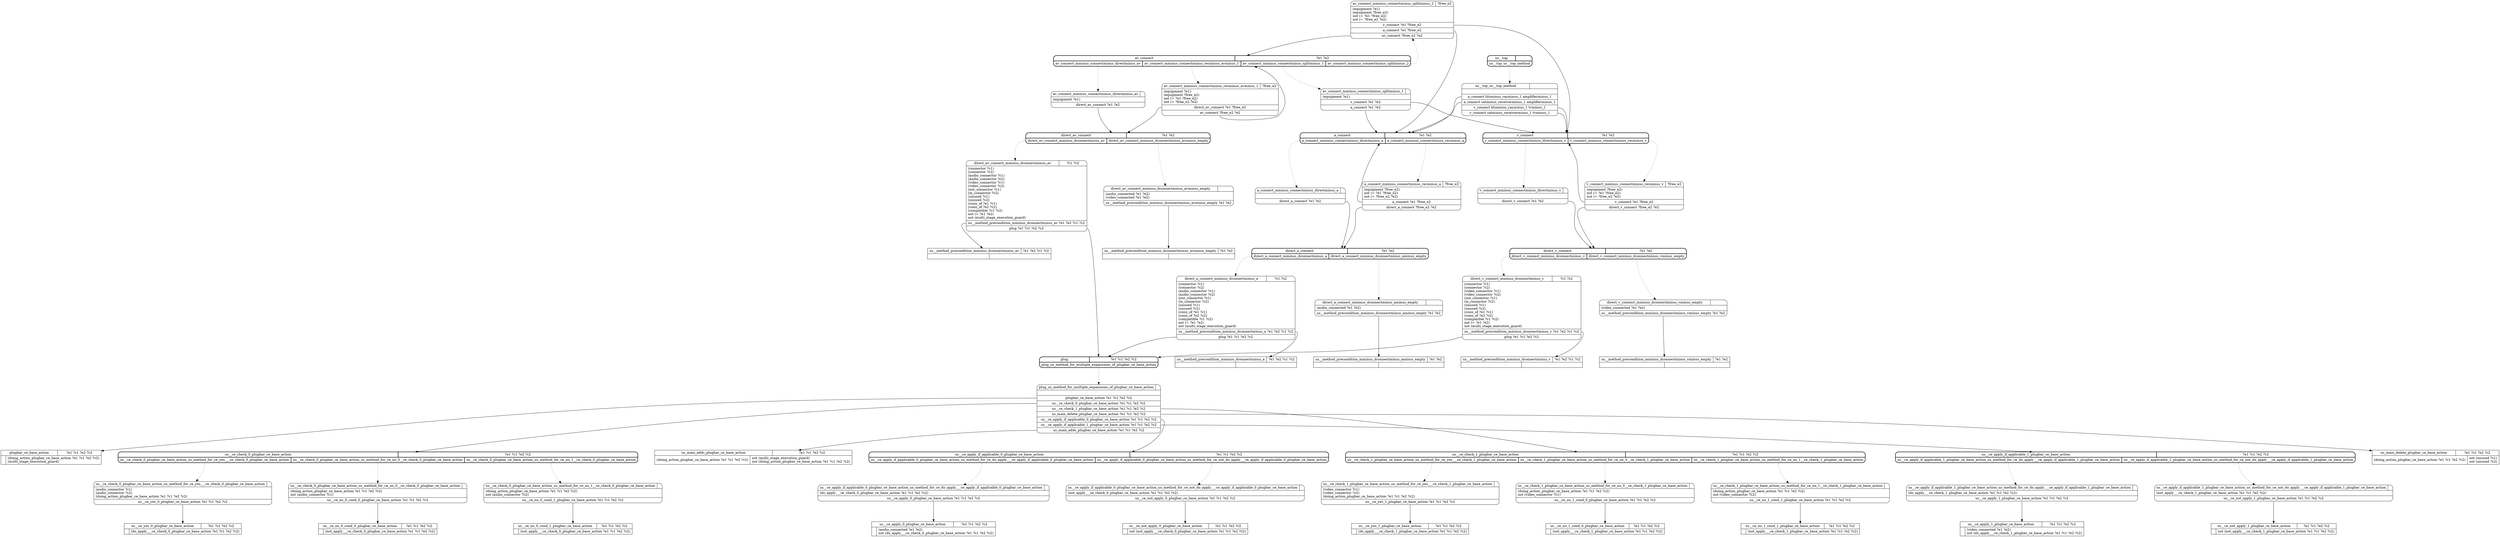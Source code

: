 // Generated by Hype
digraph "d" {
  nodesep=1
  ranksep=1
  // Operators
  "us__ce_yes_0_plugbar_ce_base_action" [
    shape=record
    label="{{us__ce_yes_0_plugbar_ce_base_action|?e1 ?c1 ?e2 ?c2}|{|(do_apply___ce_check_0_plugbar_ce_base_action ?e1 ?c1 ?e2 ?c2)\l}}"
  ]
  "us__ce_no_0_cond_0_plugbar_ce_base_action" [
    shape=record
    label="{{us__ce_no_0_cond_0_plugbar_ce_base_action|?e1 ?c1 ?e2 ?c2}|{|(not_apply___ce_check_0_plugbar_ce_base_action ?e1 ?c1 ?e2 ?c2)\l}}"
  ]
  "us__ce_no_0_cond_1_plugbar_ce_base_action" [
    shape=record
    label="{{us__ce_no_0_cond_1_plugbar_ce_base_action|?e1 ?c1 ?e2 ?c2}|{|(not_apply___ce_check_0_plugbar_ce_base_action ?e1 ?c1 ?e2 ?c2)\l}}"
  ]
  "us__ce_apply_0_plugbar_ce_base_action" [
    shape=record
    label="{{us__ce_apply_0_plugbar_ce_base_action|?e1 ?c1 ?e2 ?c2}|{|(audio_connected ?e1 ?e2)\lnot (do_apply___ce_check_0_plugbar_ce_base_action ?e1 ?c1 ?e2 ?c2)\l}}"
  ]
  "us__ce_not_apply_0_plugbar_ce_base_action" [
    shape=record
    label="{{us__ce_not_apply_0_plugbar_ce_base_action|?e1 ?c1 ?e2 ?c2}|{|not (not_apply___ce_check_0_plugbar_ce_base_action ?e1 ?c1 ?e2 ?c2)\l}}"
  ]
  "us__ce_yes_1_plugbar_ce_base_action" [
    shape=record
    label="{{us__ce_yes_1_plugbar_ce_base_action|?e1 ?c1 ?e2 ?c2}|{|(do_apply___ce_check_1_plugbar_ce_base_action ?e1 ?c1 ?e2 ?c2)\l}}"
  ]
  "us__ce_no_1_cond_0_plugbar_ce_base_action" [
    shape=record
    label="{{us__ce_no_1_cond_0_plugbar_ce_base_action|?e1 ?c1 ?e2 ?c2}|{|(not_apply___ce_check_1_plugbar_ce_base_action ?e1 ?c1 ?e2 ?c2)\l}}"
  ]
  "us__ce_no_1_cond_1_plugbar_ce_base_action" [
    shape=record
    label="{{us__ce_no_1_cond_1_plugbar_ce_base_action|?e1 ?c1 ?e2 ?c2}|{|(not_apply___ce_check_1_plugbar_ce_base_action ?e1 ?c1 ?e2 ?c2)\l}}"
  ]
  "us__ce_apply_1_plugbar_ce_base_action" [
    shape=record
    label="{{us__ce_apply_1_plugbar_ce_base_action|?e1 ?c1 ?e2 ?c2}|{|(video_connected ?e1 ?e2)\lnot (do_apply___ce_check_1_plugbar_ce_base_action ?e1 ?c1 ?e2 ?c2)\l}}"
  ]
  "us__ce_not_apply_1_plugbar_ce_base_action" [
    shape=record
    label="{{us__ce_not_apply_1_plugbar_ce_base_action|?e1 ?c1 ?e2 ?c2}|{|not (not_apply___ce_check_1_plugbar_ce_base_action ?e1 ?c1 ?e2 ?c2)\l}}"
  ]
  "us_main_delete_plugbar_ce_base_action" [
    shape=record
    label="{{us_main_delete_plugbar_ce_base_action|?e1 ?c1 ?e2 ?c2}|{(doing_action_plugbar_ce_base_action ?e1 ?c1 ?e2 ?c2)\l|not (unused ?c1)\lnot (unused ?c2)\l}}"
  ]
  "us_main_adds_plugbar_ce_base_action" [
    shape=record
    label="{{us_main_adds_plugbar_ce_base_action|?e1 ?c1 ?e2 ?c2}|{(doing_action_plugbar_ce_base_action ?e1 ?c1 ?e2 ?c2)\l|not (multi_stage_execution_guard)\lnot (doing_action_plugbar_ce_base_action ?e1 ?c1 ?e2 ?c2)\l}}"
  ]
  "plugbar_ce_base_action" [
    shape=record
    label="{{plugbar_ce_base_action|?e1 ?c1 ?e2 ?c2}|{|(doing_action_plugbar_ce_base_action ?e1 ?c1 ?e2 ?c2)\l(multi_stage_execution_guard)\l}}"
  ]
  "us__method_precondition_mminus_dconnectminus_a" [
    shape=record
    label="{{us__method_precondition_mminus_dconnectminus_a|?e1 ?e2 ?c1 ?c2}|{|}}"
  ]
  "us__method_precondition_mminus_dconnectminus_aminus_empty" [
    shape=record
    label="{{us__method_precondition_mminus_dconnectminus_aminus_empty|?e1 ?e2}|{|}}"
  ]
  "us__method_precondition_mminus_dconnectminus_av" [
    shape=record
    label="{{us__method_precondition_mminus_dconnectminus_av|?e1 ?e2 ?c1 ?c2}|{|}}"
  ]
  "us__method_precondition_mminus_dconnectminus_avminus_empty" [
    shape=record
    label="{{us__method_precondition_mminus_dconnectminus_avminus_empty|?e1 ?e2}|{|}}"
  ]
  "us__method_precondition_mminus_dconnectminus_v" [
    shape=record
    label="{{us__method_precondition_mminus_dconnectminus_v|?e1 ?e2 ?c1 ?c2}|{|}}"
  ]
  "us__method_precondition_mminus_dconnectminus_vminus_empty" [
    shape=record
    label="{{us__method_precondition_mminus_dconnectminus_vminus_empty|?e1 ?e2}|{|}}"
  ]
  // Methods
  "us__ce_check_0_plugbar_ce_base_action" [
    shape=Mrecord
    style=bold
    label="{{us__ce_check_0_plugbar_ce_base_action|?e1 ?c1 ?e2 ?c2}|{<n0>us__ce_check_0_plugbar_ce_base_action_us_method_for_ce_yes___ce_check_0_plugbar_ce_base_action|<n1>us__ce_check_0_plugbar_ce_base_action_us_method_for_ce_no_0__ce_check_0_plugbar_ce_base_action|<n2>us__ce_check_0_plugbar_ce_base_action_us_method_for_ce_no_1__ce_check_0_plugbar_ce_base_action}}"
  ]
  "label_us__ce_check_0_plugbar_ce_base_action_us_method_for_ce_yes___ce_check_0_plugbar_ce_base_action" [
    shape=Mrecord
    label="{{us__ce_check_0_plugbar_ce_base_action_us_method_for_ce_yes___ce_check_0_plugbar_ce_base_action|}|(audio_connector ?c1)\l(audio_connector ?c2)\l(doing_action_plugbar_ce_base_action ?e1 ?c1 ?e2 ?c2)\l|<n0>us__ce_yes_0_plugbar_ce_base_action ?e1 ?c1 ?e2 ?c2}"
  ]
  "us__ce_check_0_plugbar_ce_base_action":n0 -> "label_us__ce_check_0_plugbar_ce_base_action_us_method_for_ce_yes___ce_check_0_plugbar_ce_base_action" [style=dotted]
  "label_us__ce_check_0_plugbar_ce_base_action_us_method_for_ce_yes___ce_check_0_plugbar_ce_base_action":n0 -> "us__ce_yes_0_plugbar_ce_base_action"
  "label_us__ce_check_0_plugbar_ce_base_action_us_method_for_ce_no_0__ce_check_0_plugbar_ce_base_action" [
    shape=Mrecord
    label="{{us__ce_check_0_plugbar_ce_base_action_us_method_for_ce_no_0__ce_check_0_plugbar_ce_base_action|}|(doing_action_plugbar_ce_base_action ?e1 ?c1 ?e2 ?c2)\lnot (audio_connector ?c1)\l|<n0>us__ce_no_0_cond_0_plugbar_ce_base_action ?e1 ?c1 ?e2 ?c2}"
  ]
  "us__ce_check_0_plugbar_ce_base_action":n1 -> "label_us__ce_check_0_plugbar_ce_base_action_us_method_for_ce_no_0__ce_check_0_plugbar_ce_base_action" [style=dotted]
  "label_us__ce_check_0_plugbar_ce_base_action_us_method_for_ce_no_0__ce_check_0_plugbar_ce_base_action":n0 -> "us__ce_no_0_cond_0_plugbar_ce_base_action"
  "label_us__ce_check_0_plugbar_ce_base_action_us_method_for_ce_no_1__ce_check_0_plugbar_ce_base_action" [
    shape=Mrecord
    label="{{us__ce_check_0_plugbar_ce_base_action_us_method_for_ce_no_1__ce_check_0_plugbar_ce_base_action|}|(doing_action_plugbar_ce_base_action ?e1 ?c1 ?e2 ?c2)\lnot (audio_connector ?c2)\l|<n0>us__ce_no_0_cond_1_plugbar_ce_base_action ?e1 ?c1 ?e2 ?c2}"
  ]
  "us__ce_check_0_plugbar_ce_base_action":n2 -> "label_us__ce_check_0_plugbar_ce_base_action_us_method_for_ce_no_1__ce_check_0_plugbar_ce_base_action" [style=dotted]
  "label_us__ce_check_0_plugbar_ce_base_action_us_method_for_ce_no_1__ce_check_0_plugbar_ce_base_action":n0 -> "us__ce_no_0_cond_1_plugbar_ce_base_action"
  "us__ce_apply_if_applicable_0_plugbar_ce_base_action" [
    shape=Mrecord
    style=bold
    label="{{us__ce_apply_if_applicable_0_plugbar_ce_base_action|?e1 ?c1 ?e2 ?c2}|{<n0>us__ce_apply_if_applicable_0_plugbar_ce_base_action_us_method_for_ce_do_apply___ce_apply_if_applicable_0_plugbar_ce_base_action|<n1>us__ce_apply_if_applicable_0_plugbar_ce_base_action_us_method_for_ce_not_do_apply___ce_apply_if_applicable_0_plugbar_ce_base_action}}"
  ]
  "label_us__ce_apply_if_applicable_0_plugbar_ce_base_action_us_method_for_ce_do_apply___ce_apply_if_applicable_0_plugbar_ce_base_action" [
    shape=Mrecord
    label="{{us__ce_apply_if_applicable_0_plugbar_ce_base_action_us_method_for_ce_do_apply___ce_apply_if_applicable_0_plugbar_ce_base_action|}|(do_apply___ce_check_0_plugbar_ce_base_action ?e1 ?c1 ?e2 ?c2)\l|<n0>us__ce_apply_0_plugbar_ce_base_action ?e1 ?c1 ?e2 ?c2}"
  ]
  "us__ce_apply_if_applicable_0_plugbar_ce_base_action":n0 -> "label_us__ce_apply_if_applicable_0_plugbar_ce_base_action_us_method_for_ce_do_apply___ce_apply_if_applicable_0_plugbar_ce_base_action" [style=dotted]
  "label_us__ce_apply_if_applicable_0_plugbar_ce_base_action_us_method_for_ce_do_apply___ce_apply_if_applicable_0_plugbar_ce_base_action":n0 -> "us__ce_apply_0_plugbar_ce_base_action"
  "label_us__ce_apply_if_applicable_0_plugbar_ce_base_action_us_method_for_ce_not_do_apply___ce_apply_if_applicable_0_plugbar_ce_base_action" [
    shape=Mrecord
    label="{{us__ce_apply_if_applicable_0_plugbar_ce_base_action_us_method_for_ce_not_do_apply___ce_apply_if_applicable_0_plugbar_ce_base_action|}|(not_apply___ce_check_0_plugbar_ce_base_action ?e1 ?c1 ?e2 ?c2)\l|<n0>us__ce_not_apply_0_plugbar_ce_base_action ?e1 ?c1 ?e2 ?c2}"
  ]
  "us__ce_apply_if_applicable_0_plugbar_ce_base_action":n1 -> "label_us__ce_apply_if_applicable_0_plugbar_ce_base_action_us_method_for_ce_not_do_apply___ce_apply_if_applicable_0_plugbar_ce_base_action" [style=dotted]
  "label_us__ce_apply_if_applicable_0_plugbar_ce_base_action_us_method_for_ce_not_do_apply___ce_apply_if_applicable_0_plugbar_ce_base_action":n0 -> "us__ce_not_apply_0_plugbar_ce_base_action"
  "us__ce_check_1_plugbar_ce_base_action" [
    shape=Mrecord
    style=bold
    label="{{us__ce_check_1_plugbar_ce_base_action|?e1 ?c1 ?e2 ?c2}|{<n0>us__ce_check_1_plugbar_ce_base_action_us_method_for_ce_yes___ce_check_1_plugbar_ce_base_action|<n1>us__ce_check_1_plugbar_ce_base_action_us_method_for_ce_no_0__ce_check_1_plugbar_ce_base_action|<n2>us__ce_check_1_plugbar_ce_base_action_us_method_for_ce_no_1__ce_check_1_plugbar_ce_base_action}}"
  ]
  "label_us__ce_check_1_plugbar_ce_base_action_us_method_for_ce_yes___ce_check_1_plugbar_ce_base_action" [
    shape=Mrecord
    label="{{us__ce_check_1_plugbar_ce_base_action_us_method_for_ce_yes___ce_check_1_plugbar_ce_base_action|}|(video_connector ?c1)\l(video_connector ?c2)\l(doing_action_plugbar_ce_base_action ?e1 ?c1 ?e2 ?c2)\l|<n0>us__ce_yes_1_plugbar_ce_base_action ?e1 ?c1 ?e2 ?c2}"
  ]
  "us__ce_check_1_plugbar_ce_base_action":n0 -> "label_us__ce_check_1_plugbar_ce_base_action_us_method_for_ce_yes___ce_check_1_plugbar_ce_base_action" [style=dotted]
  "label_us__ce_check_1_plugbar_ce_base_action_us_method_for_ce_yes___ce_check_1_plugbar_ce_base_action":n0 -> "us__ce_yes_1_plugbar_ce_base_action"
  "label_us__ce_check_1_plugbar_ce_base_action_us_method_for_ce_no_0__ce_check_1_plugbar_ce_base_action" [
    shape=Mrecord
    label="{{us__ce_check_1_plugbar_ce_base_action_us_method_for_ce_no_0__ce_check_1_plugbar_ce_base_action|}|(doing_action_plugbar_ce_base_action ?e1 ?c1 ?e2 ?c2)\lnot (video_connector ?c1)\l|<n0>us__ce_no_1_cond_0_plugbar_ce_base_action ?e1 ?c1 ?e2 ?c2}"
  ]
  "us__ce_check_1_plugbar_ce_base_action":n1 -> "label_us__ce_check_1_plugbar_ce_base_action_us_method_for_ce_no_0__ce_check_1_plugbar_ce_base_action" [style=dotted]
  "label_us__ce_check_1_plugbar_ce_base_action_us_method_for_ce_no_0__ce_check_1_plugbar_ce_base_action":n0 -> "us__ce_no_1_cond_0_plugbar_ce_base_action"
  "label_us__ce_check_1_plugbar_ce_base_action_us_method_for_ce_no_1__ce_check_1_plugbar_ce_base_action" [
    shape=Mrecord
    label="{{us__ce_check_1_plugbar_ce_base_action_us_method_for_ce_no_1__ce_check_1_plugbar_ce_base_action|}|(doing_action_plugbar_ce_base_action ?e1 ?c1 ?e2 ?c2)\lnot (video_connector ?c2)\l|<n0>us__ce_no_1_cond_1_plugbar_ce_base_action ?e1 ?c1 ?e2 ?c2}"
  ]
  "us__ce_check_1_plugbar_ce_base_action":n2 -> "label_us__ce_check_1_plugbar_ce_base_action_us_method_for_ce_no_1__ce_check_1_plugbar_ce_base_action" [style=dotted]
  "label_us__ce_check_1_plugbar_ce_base_action_us_method_for_ce_no_1__ce_check_1_plugbar_ce_base_action":n0 -> "us__ce_no_1_cond_1_plugbar_ce_base_action"
  "us__ce_apply_if_applicable_1_plugbar_ce_base_action" [
    shape=Mrecord
    style=bold
    label="{{us__ce_apply_if_applicable_1_plugbar_ce_base_action|?e1 ?c1 ?e2 ?c2}|{<n0>us__ce_apply_if_applicable_1_plugbar_ce_base_action_us_method_for_ce_do_apply___ce_apply_if_applicable_1_plugbar_ce_base_action|<n1>us__ce_apply_if_applicable_1_plugbar_ce_base_action_us_method_for_ce_not_do_apply___ce_apply_if_applicable_1_plugbar_ce_base_action}}"
  ]
  "label_us__ce_apply_if_applicable_1_plugbar_ce_base_action_us_method_for_ce_do_apply___ce_apply_if_applicable_1_plugbar_ce_base_action" [
    shape=Mrecord
    label="{{us__ce_apply_if_applicable_1_plugbar_ce_base_action_us_method_for_ce_do_apply___ce_apply_if_applicable_1_plugbar_ce_base_action|}|(do_apply___ce_check_1_plugbar_ce_base_action ?e1 ?c1 ?e2 ?c2)\l|<n0>us__ce_apply_1_plugbar_ce_base_action ?e1 ?c1 ?e2 ?c2}"
  ]
  "us__ce_apply_if_applicable_1_plugbar_ce_base_action":n0 -> "label_us__ce_apply_if_applicable_1_plugbar_ce_base_action_us_method_for_ce_do_apply___ce_apply_if_applicable_1_plugbar_ce_base_action" [style=dotted]
  "label_us__ce_apply_if_applicable_1_plugbar_ce_base_action_us_method_for_ce_do_apply___ce_apply_if_applicable_1_plugbar_ce_base_action":n0 -> "us__ce_apply_1_plugbar_ce_base_action"
  "label_us__ce_apply_if_applicable_1_plugbar_ce_base_action_us_method_for_ce_not_do_apply___ce_apply_if_applicable_1_plugbar_ce_base_action" [
    shape=Mrecord
    label="{{us__ce_apply_if_applicable_1_plugbar_ce_base_action_us_method_for_ce_not_do_apply___ce_apply_if_applicable_1_plugbar_ce_base_action|}|(not_apply___ce_check_1_plugbar_ce_base_action ?e1 ?c1 ?e2 ?c2)\l|<n0>us__ce_not_apply_1_plugbar_ce_base_action ?e1 ?c1 ?e2 ?c2}"
  ]
  "us__ce_apply_if_applicable_1_plugbar_ce_base_action":n1 -> "label_us__ce_apply_if_applicable_1_plugbar_ce_base_action_us_method_for_ce_not_do_apply___ce_apply_if_applicable_1_plugbar_ce_base_action" [style=dotted]
  "label_us__ce_apply_if_applicable_1_plugbar_ce_base_action_us_method_for_ce_not_do_apply___ce_apply_if_applicable_1_plugbar_ce_base_action":n0 -> "us__ce_not_apply_1_plugbar_ce_base_action"
  "plug" [
    shape=Mrecord
    style=bold
    label="{{plug|?e1 ?c1 ?e2 ?c2}|{<n0>plug_us_method_for_multiple_expansions_of_plugbar_ce_base_action}}"
  ]
  "label_plug_us_method_for_multiple_expansions_of_plugbar_ce_base_action" [
    shape=Mrecord
    label="{{plug_us_method_for_multiple_expansions_of_plugbar_ce_base_action|}||<n0>plugbar_ce_base_action ?e1 ?c1 ?e2 ?c2|<n1>us__ce_check_0_plugbar_ce_base_action ?e1 ?c1 ?e2 ?c2|<n2>us__ce_check_1_plugbar_ce_base_action ?e1 ?c1 ?e2 ?c2|<n3>us_main_delete_plugbar_ce_base_action ?e1 ?c1 ?e2 ?c2|<n4>us__ce_apply_if_applicable_0_plugbar_ce_base_action ?e1 ?c1 ?e2 ?c2|<n5>us__ce_apply_if_applicable_1_plugbar_ce_base_action ?e1 ?c1 ?e2 ?c2|<n6>us_main_adds_plugbar_ce_base_action ?e1 ?c1 ?e2 ?c2}"
  ]
  "plug":n0 -> "label_plug_us_method_for_multiple_expansions_of_plugbar_ce_base_action" [style=dotted]
  "label_plug_us_method_for_multiple_expansions_of_plugbar_ce_base_action":n0 -> "plugbar_ce_base_action"
  "label_plug_us_method_for_multiple_expansions_of_plugbar_ce_base_action":n1 -> "us__ce_check_0_plugbar_ce_base_action"
  "label_plug_us_method_for_multiple_expansions_of_plugbar_ce_base_action":n2 -> "us__ce_check_1_plugbar_ce_base_action"
  "label_plug_us_method_for_multiple_expansions_of_plugbar_ce_base_action":n3 -> "us_main_delete_plugbar_ce_base_action"
  "label_plug_us_method_for_multiple_expansions_of_plugbar_ce_base_action":n4 -> "us__ce_apply_if_applicable_0_plugbar_ce_base_action"
  "label_plug_us_method_for_multiple_expansions_of_plugbar_ce_base_action":n5 -> "us__ce_apply_if_applicable_1_plugbar_ce_base_action"
  "label_plug_us_method_for_multiple_expansions_of_plugbar_ce_base_action":n6 -> "us_main_adds_plugbar_ce_base_action"
  "a_connect" [
    shape=Mrecord
    style=bold
    label="{{a_connect|?e1 ?e2}|{<n0>a_connect_mminus_connectminus_directminus_a|<n1>a_connect_mminus_connectminus_recminus_a}}"
  ]
  "label_a_connect_mminus_connectminus_directminus_a" [
    shape=Mrecord
    label="{{a_connect_mminus_connectminus_directminus_a|}||<n0>direct_a_connect ?e1 ?e2}"
  ]
  "a_connect":n0 -> "label_a_connect_mminus_connectminus_directminus_a" [style=dotted]
  "label_a_connect_mminus_connectminus_directminus_a":n0 -> "direct_a_connect"
  "label_a_connect_mminus_connectminus_recminus_a" [
    shape=Mrecord
    label="{{a_connect_mminus_connectminus_recminus_a|?free_e2}|(equipment ?free_e2)\lnot (= ?e1 ?free_e2)\lnot (= ?free_e2 ?e2)\l|<n0>a_connect ?e1 ?free_e2|<n1>direct_a_connect ?free_e2 ?e2}"
  ]
  "a_connect":n1 -> "label_a_connect_mminus_connectminus_recminus_a" [style=dotted]
  "label_a_connect_mminus_connectminus_recminus_a":n0 -> "a_connect"
  "label_a_connect_mminus_connectminus_recminus_a":n1 -> "direct_a_connect"
  "v_connect" [
    shape=Mrecord
    style=bold
    label="{{v_connect|?e1 ?e2}|{<n0>v_connect_mminus_connectminus_directminus_v|<n1>v_connect_mminus_connectminus_recminus_v}}"
  ]
  "label_v_connect_mminus_connectminus_directminus_v" [
    shape=Mrecord
    label="{{v_connect_mminus_connectminus_directminus_v|}||<n0>direct_v_connect ?e1 ?e2}"
  ]
  "v_connect":n0 -> "label_v_connect_mminus_connectminus_directminus_v" [style=dotted]
  "label_v_connect_mminus_connectminus_directminus_v":n0 -> "direct_v_connect"
  "label_v_connect_mminus_connectminus_recminus_v" [
    shape=Mrecord
    label="{{v_connect_mminus_connectminus_recminus_v|?free_e2}|(equipment ?free_e2)\lnot (= ?e1 ?free_e2)\lnot (= ?free_e2 ?e2)\l|<n0>v_connect ?e1 ?free_e2|<n1>direct_v_connect ?free_e2 ?e2}"
  ]
  "v_connect":n1 -> "label_v_connect_mminus_connectminus_recminus_v" [style=dotted]
  "label_v_connect_mminus_connectminus_recminus_v":n0 -> "v_connect"
  "label_v_connect_mminus_connectminus_recminus_v":n1 -> "direct_v_connect"
  "av_connect" [
    shape=Mrecord
    style=bold
    label="{{av_connect|?e1 ?e2}|{<n0>av_connect_mminus_connectminus_directminus_av|<n1>av_connect_mminus_connectminus_recminus_avminus_1|<n2>av_connect_mminus_connectminus_splitminus_1|<n3>av_connect_mminus_connectminus_splitminus_2}}"
  ]
  "label_av_connect_mminus_connectminus_directminus_av" [
    shape=Mrecord
    label="{{av_connect_mminus_connectminus_directminus_av|}|(equipment ?e1)\l|<n0>direct_av_connect ?e1 ?e2}"
  ]
  "av_connect":n0 -> "label_av_connect_mminus_connectminus_directminus_av" [style=dotted]
  "label_av_connect_mminus_connectminus_directminus_av":n0 -> "direct_av_connect"
  "label_av_connect_mminus_connectminus_recminus_avminus_1" [
    shape=Mrecord
    label="{{av_connect_mminus_connectminus_recminus_avminus_1|?free_e2}|(equipment ?e1)\l(equipment ?free_e2)\lnot (= ?e1 ?free_e2)\lnot (= ?free_e2 ?e2)\l|<n0>direct_av_connect ?e1 ?free_e2|<n1>av_connect ?free_e2 ?e2}"
  ]
  "av_connect":n1 -> "label_av_connect_mminus_connectminus_recminus_avminus_1" [style=dotted]
  "label_av_connect_mminus_connectminus_recminus_avminus_1":n0 -> "direct_av_connect"
  "label_av_connect_mminus_connectminus_recminus_avminus_1":n1 -> "av_connect"
  "label_av_connect_mminus_connectminus_splitminus_1" [
    shape=Mrecord
    label="{{av_connect_mminus_connectminus_splitminus_1|}|(equipment ?e1)\l|<n0>v_connect ?e1 ?e2|<n1>a_connect ?e1 ?e2}"
  ]
  "av_connect":n2 -> "label_av_connect_mminus_connectminus_splitminus_1" [style=dotted]
  "label_av_connect_mminus_connectminus_splitminus_1":n0 -> "v_connect"
  "label_av_connect_mminus_connectminus_splitminus_1":n1 -> "a_connect"
  "label_av_connect_mminus_connectminus_splitminus_2" [
    shape=Mrecord
    label="{{av_connect_mminus_connectminus_splitminus_2|?free_e2}|(equipment ?e1)\l(equipment ?free_e2)\lnot (= ?e1 ?free_e2)\lnot (= ?free_e2 ?e2)\l|<n0>v_connect ?e1 ?free_e2|<n1>a_connect ?e1 ?free_e2|<n2>av_connect ?free_e2 ?e2}"
  ]
  "av_connect":n3 -> "label_av_connect_mminus_connectminus_splitminus_2" [style=dotted]
  "label_av_connect_mminus_connectminus_splitminus_2":n0 -> "v_connect"
  "label_av_connect_mminus_connectminus_splitminus_2":n1 -> "a_connect"
  "label_av_connect_mminus_connectminus_splitminus_2":n2 -> "av_connect"
  "direct_a_connect" [
    shape=Mrecord
    style=bold
    label="{{direct_a_connect|?e1 ?e2}|{<n0>direct_a_connect_mminus_dconnectminus_a|<n1>direct_a_connect_mminus_dconnectminus_aminus_empty}}"
  ]
  "label_direct_a_connect_mminus_dconnectminus_a" [
    shape=Mrecord
    label="{{direct_a_connect_mminus_dconnectminus_a|?c1 ?c2}|(connector ?c1)\l(connector ?c2)\l(audio_connector ?c1)\l(audio_connector ?c2)\l(out_connector ?c1)\l(in_connector ?c2)\l(unused ?c1)\l(unused ?c2)\l(conn_of ?e1 ?c1)\l(conn_of ?e2 ?c2)\l(compatible ?c1 ?c2)\lnot (= ?e1 ?e2)\lnot (multi_stage_execution_guard)\l|<n0>us__method_precondition_mminus_dconnectminus_a ?e1 ?e2 ?c1 ?c2|<n1>plug ?e1 ?c1 ?e2 ?c2}"
  ]
  "direct_a_connect":n0 -> "label_direct_a_connect_mminus_dconnectminus_a" [style=dotted]
  "label_direct_a_connect_mminus_dconnectminus_a":n0 -> "us__method_precondition_mminus_dconnectminus_a"
  "label_direct_a_connect_mminus_dconnectminus_a":n1 -> "plug"
  "label_direct_a_connect_mminus_dconnectminus_aminus_empty" [
    shape=Mrecord
    label="{{direct_a_connect_mminus_dconnectminus_aminus_empty|}|(audio_connected ?e1 ?e2)\l|<n0>us__method_precondition_mminus_dconnectminus_aminus_empty ?e1 ?e2}"
  ]
  "direct_a_connect":n1 -> "label_direct_a_connect_mminus_dconnectminus_aminus_empty" [style=dotted]
  "label_direct_a_connect_mminus_dconnectminus_aminus_empty":n0 -> "us__method_precondition_mminus_dconnectminus_aminus_empty"
  "direct_v_connect" [
    shape=Mrecord
    style=bold
    label="{{direct_v_connect|?e1 ?e2}|{<n0>direct_v_connect_mminus_dconnectminus_v|<n1>direct_v_connect_mminus_dconnectminus_vminus_empty}}"
  ]
  "label_direct_v_connect_mminus_dconnectminus_v" [
    shape=Mrecord
    label="{{direct_v_connect_mminus_dconnectminus_v|?c1 ?c2}|(connector ?c1)\l(connector ?c2)\l(video_connector ?c1)\l(video_connector ?c2)\l(out_connector ?c1)\l(in_connector ?c2)\l(unused ?c1)\l(unused ?c2)\l(conn_of ?e1 ?c1)\l(conn_of ?e2 ?c2)\l(compatible ?c1 ?c2)\lnot (= ?e1 ?e2)\lnot (multi_stage_execution_guard)\l|<n0>us__method_precondition_mminus_dconnectminus_v ?e1 ?e2 ?c1 ?c2|<n1>plug ?e1 ?c1 ?e2 ?c2}"
  ]
  "direct_v_connect":n0 -> "label_direct_v_connect_mminus_dconnectminus_v" [style=dotted]
  "label_direct_v_connect_mminus_dconnectminus_v":n0 -> "us__method_precondition_mminus_dconnectminus_v"
  "label_direct_v_connect_mminus_dconnectminus_v":n1 -> "plug"
  "label_direct_v_connect_mminus_dconnectminus_vminus_empty" [
    shape=Mrecord
    label="{{direct_v_connect_mminus_dconnectminus_vminus_empty|}|(video_connected ?e1 ?e2)\l|<n0>us__method_precondition_mminus_dconnectminus_vminus_empty ?e1 ?e2}"
  ]
  "direct_v_connect":n1 -> "label_direct_v_connect_mminus_dconnectminus_vminus_empty" [style=dotted]
  "label_direct_v_connect_mminus_dconnectminus_vminus_empty":n0 -> "us__method_precondition_mminus_dconnectminus_vminus_empty"
  "direct_av_connect" [
    shape=Mrecord
    style=bold
    label="{{direct_av_connect|?e1 ?e2}|{<n0>direct_av_connect_mminus_dconnectminus_av|<n1>direct_av_connect_mminus_dconnectminus_avminus_empty}}"
  ]
  "label_direct_av_connect_mminus_dconnectminus_av" [
    shape=Mrecord
    label="{{direct_av_connect_mminus_dconnectminus_av|?c1 ?c2}|(connector ?c1)\l(connector ?c2)\l(audio_connector ?c1)\l(audio_connector ?c2)\l(video_connector ?c1)\l(video_connector ?c2)\l(out_connector ?c1)\l(in_connector ?c2)\l(unused ?c1)\l(unused ?c2)\l(conn_of ?e1 ?c1)\l(conn_of ?e2 ?c2)\l(compatible ?c1 ?c2)\lnot (= ?e1 ?e2)\lnot (multi_stage_execution_guard)\l|<n0>us__method_precondition_mminus_dconnectminus_av ?e1 ?e2 ?c1 ?c2|<n1>plug ?e1 ?c1 ?e2 ?c2}"
  ]
  "direct_av_connect":n0 -> "label_direct_av_connect_mminus_dconnectminus_av" [style=dotted]
  "label_direct_av_connect_mminus_dconnectminus_av":n0 -> "us__method_precondition_mminus_dconnectminus_av"
  "label_direct_av_connect_mminus_dconnectminus_av":n1 -> "plug"
  "label_direct_av_connect_mminus_dconnectminus_avminus_empty" [
    shape=Mrecord
    label="{{direct_av_connect_mminus_dconnectminus_avminus_empty|}|(audio_connected ?e1 ?e2)\l(video_connected ?e1 ?e2)\l|<n0>us__method_precondition_mminus_dconnectminus_avminus_empty ?e1 ?e2}"
  ]
  "direct_av_connect":n1 -> "label_direct_av_connect_mminus_dconnectminus_avminus_empty" [style=dotted]
  "label_direct_av_connect_mminus_dconnectminus_avminus_empty":n0 -> "us__method_precondition_mminus_dconnectminus_avminus_empty"
  "us__top" [
    shape=Mrecord
    style=bold
    label="{{us__top|}|{<n0>us__top_us__top_method}}"
  ]
  "label_us__top_us__top_method" [
    shape=Mrecord
    label="{{us__top_us__top_method|}||<n0>a_connect bluminus_rayminus_1 amplifierminus_1|<n1>a_connect satminus_receiverminus_1 amplifierminus_1|<n2>v_connect bluminus_rayminus_1 tvminus_1|<n3>v_connect satminus_receiverminus_1 tvminus_1}"
  ]
  "us__top":n0 -> "label_us__top_us__top_method" [style=dotted]
  "label_us__top_us__top_method":n0 -> "a_connect"
  "label_us__top_us__top_method":n1 -> "a_connect"
  "label_us__top_us__top_method":n2 -> "v_connect"
  "label_us__top_us__top_method":n3 -> "v_connect"
}